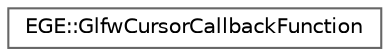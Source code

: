 digraph "Graphical Class Hierarchy"
{
 // LATEX_PDF_SIZE
  bgcolor="transparent";
  edge [fontname=Helvetica,fontsize=10,labelfontname=Helvetica,labelfontsize=10];
  node [fontname=Helvetica,fontsize=10,shape=box,height=0.2,width=0.4];
  rankdir="LR";
  Node0 [id="Node000000",label="EGE::GlfwCursorCallbackFunction",height=0.2,width=0.4,color="grey40", fillcolor="white", style="filled",URL="$classEGE_1_1GlfwCursorCallbackFunction.html",tooltip="Represents a singleton callback function for GLFW window focus events."];
}
